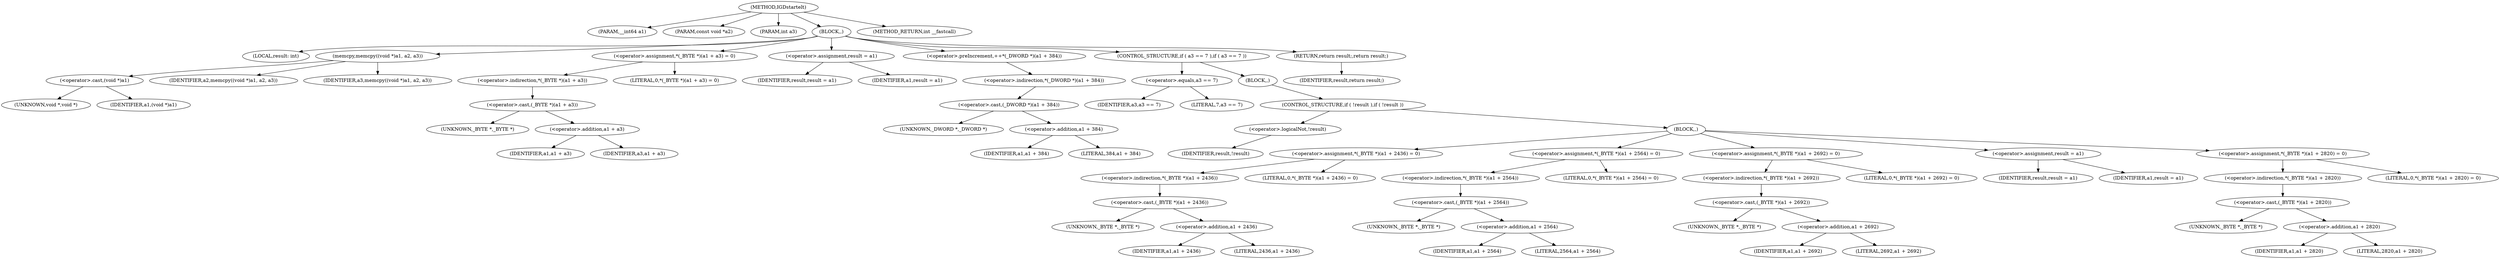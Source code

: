 digraph IGDstartelt {  
"1000102" [label = "(METHOD,IGDstartelt)" ]
"1000103" [label = "(PARAM,__int64 a1)" ]
"1000104" [label = "(PARAM,const void *a2)" ]
"1000105" [label = "(PARAM,int a3)" ]
"1000106" [label = "(BLOCK,,)" ]
"1000107" [label = "(LOCAL,result: int)" ]
"1000108" [label = "(memcpy,memcpy((void *)a1, a2, a3))" ]
"1000109" [label = "(<operator>.cast,(void *)a1)" ]
"1000110" [label = "(UNKNOWN,void *,void *)" ]
"1000111" [label = "(IDENTIFIER,a1,(void *)a1)" ]
"1000112" [label = "(IDENTIFIER,a2,memcpy((void *)a1, a2, a3))" ]
"1000113" [label = "(IDENTIFIER,a3,memcpy((void *)a1, a2, a3))" ]
"1000114" [label = "(<operator>.assignment,*(_BYTE *)(a1 + a3) = 0)" ]
"1000115" [label = "(<operator>.indirection,*(_BYTE *)(a1 + a3))" ]
"1000116" [label = "(<operator>.cast,(_BYTE *)(a1 + a3))" ]
"1000117" [label = "(UNKNOWN,_BYTE *,_BYTE *)" ]
"1000118" [label = "(<operator>.addition,a1 + a3)" ]
"1000119" [label = "(IDENTIFIER,a1,a1 + a3)" ]
"1000120" [label = "(IDENTIFIER,a3,a1 + a3)" ]
"1000121" [label = "(LITERAL,0,*(_BYTE *)(a1 + a3) = 0)" ]
"1000122" [label = "(<operator>.assignment,result = a1)" ]
"1000123" [label = "(IDENTIFIER,result,result = a1)" ]
"1000124" [label = "(IDENTIFIER,a1,result = a1)" ]
"1000125" [label = "(<operator>.preIncrement,++*(_DWORD *)(a1 + 384))" ]
"1000126" [label = "(<operator>.indirection,*(_DWORD *)(a1 + 384))" ]
"1000127" [label = "(<operator>.cast,(_DWORD *)(a1 + 384))" ]
"1000128" [label = "(UNKNOWN,_DWORD *,_DWORD *)" ]
"1000129" [label = "(<operator>.addition,a1 + 384)" ]
"1000130" [label = "(IDENTIFIER,a1,a1 + 384)" ]
"1000131" [label = "(LITERAL,384,a1 + 384)" ]
"1000132" [label = "(CONTROL_STRUCTURE,if ( a3 == 7 ),if ( a3 == 7 ))" ]
"1000133" [label = "(<operator>.equals,a3 == 7)" ]
"1000134" [label = "(IDENTIFIER,a3,a3 == 7)" ]
"1000135" [label = "(LITERAL,7,a3 == 7)" ]
"1000136" [label = "(BLOCK,,)" ]
"1000137" [label = "(CONTROL_STRUCTURE,if ( !result ),if ( !result ))" ]
"1000138" [label = "(<operator>.logicalNot,!result)" ]
"1000139" [label = "(IDENTIFIER,result,!result)" ]
"1000140" [label = "(BLOCK,,)" ]
"1000141" [label = "(<operator>.assignment,*(_BYTE *)(a1 + 2436) = 0)" ]
"1000142" [label = "(<operator>.indirection,*(_BYTE *)(a1 + 2436))" ]
"1000143" [label = "(<operator>.cast,(_BYTE *)(a1 + 2436))" ]
"1000144" [label = "(UNKNOWN,_BYTE *,_BYTE *)" ]
"1000145" [label = "(<operator>.addition,a1 + 2436)" ]
"1000146" [label = "(IDENTIFIER,a1,a1 + 2436)" ]
"1000147" [label = "(LITERAL,2436,a1 + 2436)" ]
"1000148" [label = "(LITERAL,0,*(_BYTE *)(a1 + 2436) = 0)" ]
"1000149" [label = "(<operator>.assignment,*(_BYTE *)(a1 + 2564) = 0)" ]
"1000150" [label = "(<operator>.indirection,*(_BYTE *)(a1 + 2564))" ]
"1000151" [label = "(<operator>.cast,(_BYTE *)(a1 + 2564))" ]
"1000152" [label = "(UNKNOWN,_BYTE *,_BYTE *)" ]
"1000153" [label = "(<operator>.addition,a1 + 2564)" ]
"1000154" [label = "(IDENTIFIER,a1,a1 + 2564)" ]
"1000155" [label = "(LITERAL,2564,a1 + 2564)" ]
"1000156" [label = "(LITERAL,0,*(_BYTE *)(a1 + 2564) = 0)" ]
"1000157" [label = "(<operator>.assignment,*(_BYTE *)(a1 + 2692) = 0)" ]
"1000158" [label = "(<operator>.indirection,*(_BYTE *)(a1 + 2692))" ]
"1000159" [label = "(<operator>.cast,(_BYTE *)(a1 + 2692))" ]
"1000160" [label = "(UNKNOWN,_BYTE *,_BYTE *)" ]
"1000161" [label = "(<operator>.addition,a1 + 2692)" ]
"1000162" [label = "(IDENTIFIER,a1,a1 + 2692)" ]
"1000163" [label = "(LITERAL,2692,a1 + 2692)" ]
"1000164" [label = "(LITERAL,0,*(_BYTE *)(a1 + 2692) = 0)" ]
"1000165" [label = "(<operator>.assignment,result = a1)" ]
"1000166" [label = "(IDENTIFIER,result,result = a1)" ]
"1000167" [label = "(IDENTIFIER,a1,result = a1)" ]
"1000168" [label = "(<operator>.assignment,*(_BYTE *)(a1 + 2820) = 0)" ]
"1000169" [label = "(<operator>.indirection,*(_BYTE *)(a1 + 2820))" ]
"1000170" [label = "(<operator>.cast,(_BYTE *)(a1 + 2820))" ]
"1000171" [label = "(UNKNOWN,_BYTE *,_BYTE *)" ]
"1000172" [label = "(<operator>.addition,a1 + 2820)" ]
"1000173" [label = "(IDENTIFIER,a1,a1 + 2820)" ]
"1000174" [label = "(LITERAL,2820,a1 + 2820)" ]
"1000175" [label = "(LITERAL,0,*(_BYTE *)(a1 + 2820) = 0)" ]
"1000176" [label = "(RETURN,return result;,return result;)" ]
"1000177" [label = "(IDENTIFIER,result,return result;)" ]
"1000178" [label = "(METHOD_RETURN,int __fastcall)" ]
  "1000102" -> "1000103" 
  "1000102" -> "1000104" 
  "1000102" -> "1000105" 
  "1000102" -> "1000106" 
  "1000102" -> "1000178" 
  "1000106" -> "1000107" 
  "1000106" -> "1000108" 
  "1000106" -> "1000114" 
  "1000106" -> "1000122" 
  "1000106" -> "1000125" 
  "1000106" -> "1000132" 
  "1000106" -> "1000176" 
  "1000108" -> "1000109" 
  "1000108" -> "1000112" 
  "1000108" -> "1000113" 
  "1000109" -> "1000110" 
  "1000109" -> "1000111" 
  "1000114" -> "1000115" 
  "1000114" -> "1000121" 
  "1000115" -> "1000116" 
  "1000116" -> "1000117" 
  "1000116" -> "1000118" 
  "1000118" -> "1000119" 
  "1000118" -> "1000120" 
  "1000122" -> "1000123" 
  "1000122" -> "1000124" 
  "1000125" -> "1000126" 
  "1000126" -> "1000127" 
  "1000127" -> "1000128" 
  "1000127" -> "1000129" 
  "1000129" -> "1000130" 
  "1000129" -> "1000131" 
  "1000132" -> "1000133" 
  "1000132" -> "1000136" 
  "1000133" -> "1000134" 
  "1000133" -> "1000135" 
  "1000136" -> "1000137" 
  "1000137" -> "1000138" 
  "1000137" -> "1000140" 
  "1000138" -> "1000139" 
  "1000140" -> "1000141" 
  "1000140" -> "1000149" 
  "1000140" -> "1000157" 
  "1000140" -> "1000165" 
  "1000140" -> "1000168" 
  "1000141" -> "1000142" 
  "1000141" -> "1000148" 
  "1000142" -> "1000143" 
  "1000143" -> "1000144" 
  "1000143" -> "1000145" 
  "1000145" -> "1000146" 
  "1000145" -> "1000147" 
  "1000149" -> "1000150" 
  "1000149" -> "1000156" 
  "1000150" -> "1000151" 
  "1000151" -> "1000152" 
  "1000151" -> "1000153" 
  "1000153" -> "1000154" 
  "1000153" -> "1000155" 
  "1000157" -> "1000158" 
  "1000157" -> "1000164" 
  "1000158" -> "1000159" 
  "1000159" -> "1000160" 
  "1000159" -> "1000161" 
  "1000161" -> "1000162" 
  "1000161" -> "1000163" 
  "1000165" -> "1000166" 
  "1000165" -> "1000167" 
  "1000168" -> "1000169" 
  "1000168" -> "1000175" 
  "1000169" -> "1000170" 
  "1000170" -> "1000171" 
  "1000170" -> "1000172" 
  "1000172" -> "1000173" 
  "1000172" -> "1000174" 
  "1000176" -> "1000177" 
}
